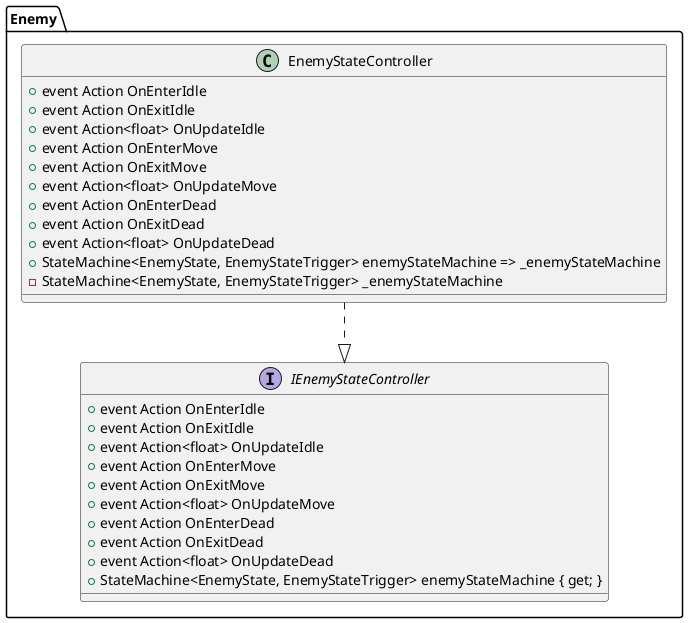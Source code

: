 ﻿@startuml
'https://plantuml.com/class-diagram

package Enemy
{
    class EnemyStateController
    {
        +event Action OnEnterIdle
        +event Action OnExitIdle
        +event Action<float> OnUpdateIdle
        +event Action OnEnterMove
        +event Action OnExitMove
        +event Action<float> OnUpdateMove
        +event Action OnEnterDead
        +event Action OnExitDead
        +event Action<float> OnUpdateDead
        +StateMachine<EnemyState, EnemyStateTrigger> enemyStateMachine => _enemyStateMachine
        -StateMachine<EnemyState, EnemyStateTrigger> _enemyStateMachine
    }
    interface IEnemyStateController
    {
        +event Action OnEnterIdle
        +event Action OnExitIdle
        +event Action<float> OnUpdateIdle
        +event Action OnEnterMove
        +event Action OnExitMove
        +event Action<float> OnUpdateMove
        +event Action OnEnterDead
        +event Action OnExitDead
        +event Action<float> OnUpdateDead
        +StateMachine<EnemyState, EnemyStateTrigger> enemyStateMachine { get; }
    }
    
    EnemyStateController ..|> IEnemyStateController
}
@enduml